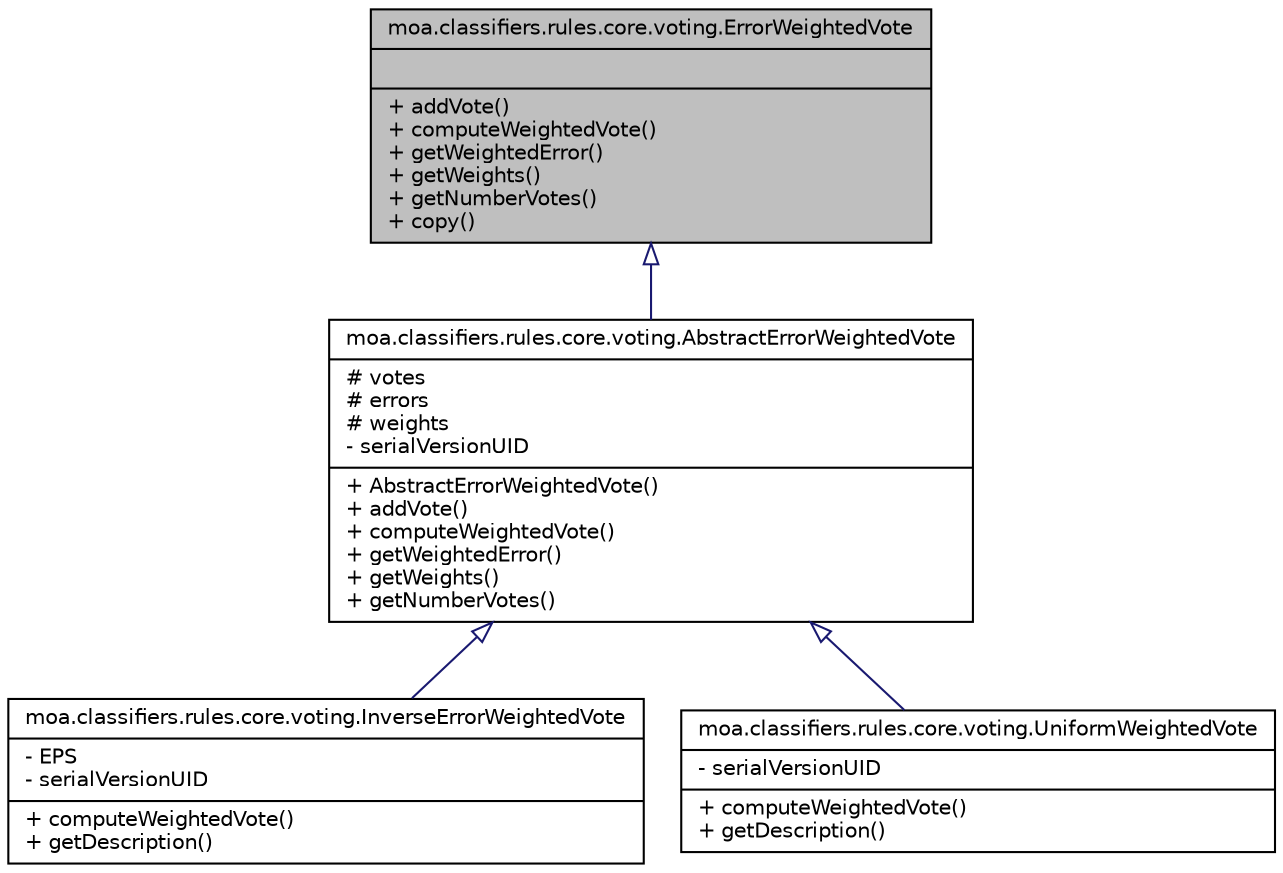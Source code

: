 digraph G
{
  edge [fontname="Helvetica",fontsize="10",labelfontname="Helvetica",labelfontsize="10"];
  node [fontname="Helvetica",fontsize="10",shape=record];
  Node1 [label="{moa.classifiers.rules.core.voting.ErrorWeightedVote\n||+ addVote()\l+ computeWeightedVote()\l+ getWeightedError()\l+ getWeights()\l+ getNumberVotes()\l+ copy()\l}",height=0.2,width=0.4,color="black", fillcolor="grey75", style="filled" fontcolor="black"];
  Node1 -> Node2 [dir=back,color="midnightblue",fontsize="10",style="solid",arrowtail="empty",fontname="Helvetica"];
  Node2 [label="{moa.classifiers.rules.core.voting.AbstractErrorWeightedVote\n|# votes\l# errors\l# weights\l- serialVersionUID\l|+ AbstractErrorWeightedVote()\l+ addVote()\l+ computeWeightedVote()\l+ getWeightedError()\l+ getWeights()\l+ getNumberVotes()\l}",height=0.2,width=0.4,color="black", fillcolor="white", style="filled",URL="$classmoa_1_1classifiers_1_1rules_1_1core_1_1voting_1_1AbstractErrorWeightedVote.html",tooltip="AbstractErrorWeightedVote class for weighted votes based on estimates of errors."];
  Node2 -> Node3 [dir=back,color="midnightblue",fontsize="10",style="solid",arrowtail="empty",fontname="Helvetica"];
  Node3 [label="{moa.classifiers.rules.core.voting.InverseErrorWeightedVote\n|- EPS\l- serialVersionUID\l|+ computeWeightedVote()\l+ getDescription()\l}",height=0.2,width=0.4,color="black", fillcolor="white", style="filled",URL="$classmoa_1_1classifiers_1_1rules_1_1core_1_1voting_1_1InverseErrorWeightedVote.html",tooltip="InverseErrorWeightedVote class for weighted votes based on estimates of errors."];
  Node2 -> Node4 [dir=back,color="midnightblue",fontsize="10",style="solid",arrowtail="empty",fontname="Helvetica"];
  Node4 [label="{moa.classifiers.rules.core.voting.UniformWeightedVote\n|- serialVersionUID\l|+ computeWeightedVote()\l+ getDescription()\l}",height=0.2,width=0.4,color="black", fillcolor="white", style="filled",URL="$classmoa_1_1classifiers_1_1rules_1_1core_1_1voting_1_1UniformWeightedVote.html",tooltip="UniformWeightedVote class for weighted votes based on estimates of errors."];
}
